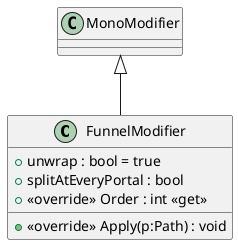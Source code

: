 @startuml
class FunnelModifier {
    + unwrap : bool = true
    + splitAtEveryPortal : bool
    + <<override>> Order : int <<get>>
    + <<override>> Apply(p:Path) : void
}
MonoModifier <|-- FunnelModifier
@enduml

